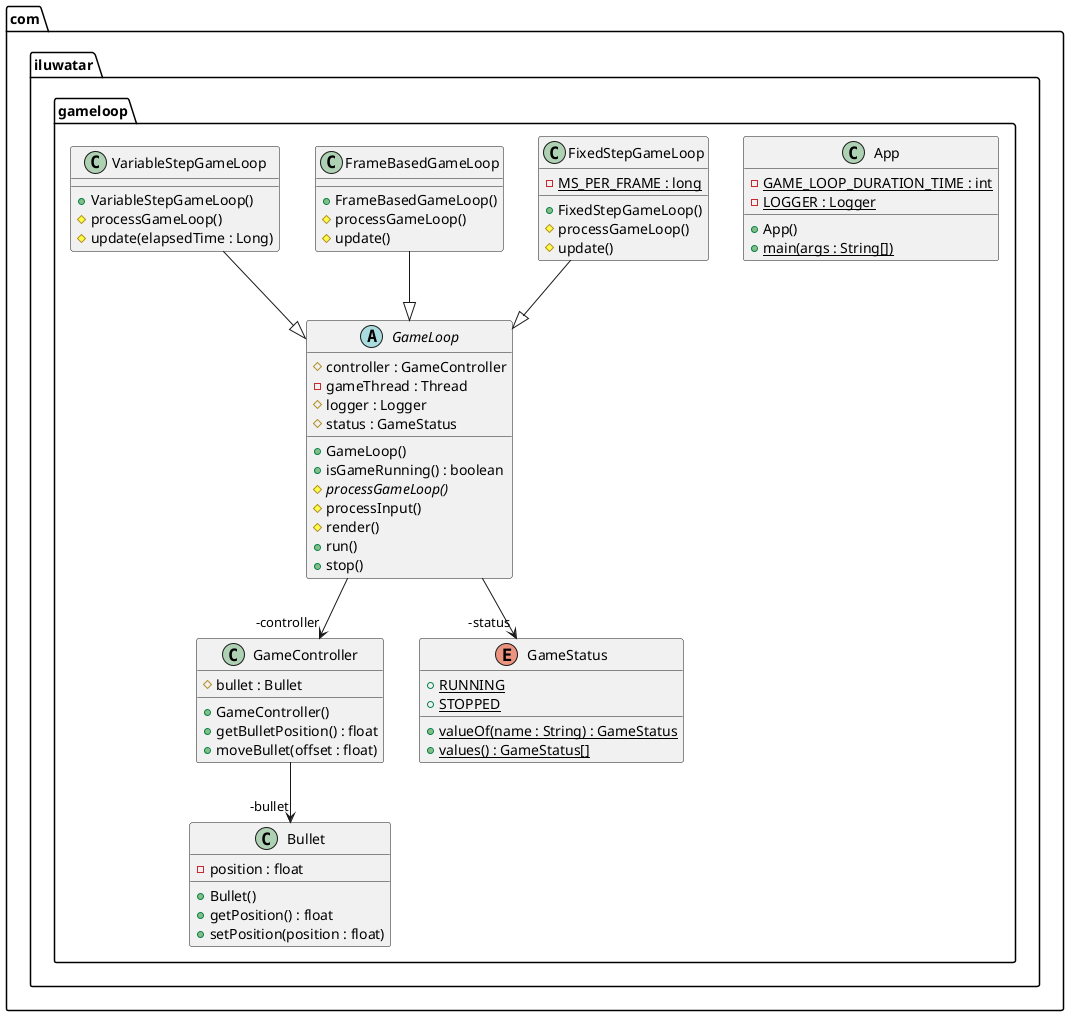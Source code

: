@startuml
package com.iluwatar.gameloop {
  class App {
    - GAME_LOOP_DURATION_TIME : int {static}
    - LOGGER : Logger {static}
    + App()
    + main(args : String[]) {static}
  }
  class Bullet {
    - position : float
    + Bullet()
    + getPosition() : float
    + setPosition(position : float)
  }
  class FixedStepGameLoop {
    - MS_PER_FRAME : long {static}
    + FixedStepGameLoop()
    # processGameLoop()
    # update()
  }
  class FrameBasedGameLoop {
    + FrameBasedGameLoop()
    # processGameLoop()
    # update()
  }
  class GameController {
    # bullet : Bullet
    + GameController()
    + getBulletPosition() : float
    + moveBullet(offset : float)
  }
  abstract class GameLoop {
    # controller : GameController
    - gameThread : Thread
    # logger : Logger
    # status : GameStatus
    + GameLoop()
    + isGameRunning() : boolean
    # processGameLoop() {abstract}
    # processInput()
    # render()
    + run()
    + stop()
  }
  enum GameStatus {
    + RUNNING {static}
    + STOPPED {static}
    + valueOf(name : String) : GameStatus {static}
    + values() : GameStatus[] {static}
  }
  class VariableStepGameLoop {
    + VariableStepGameLoop()
    # processGameLoop()
    # update(elapsedTime : Long)
  }
}
GameLoop -->  "-status" GameStatus
GameController -->  "-bullet" Bullet
GameLoop -->  "-controller" GameController
FixedStepGameLoop --|> GameLoop 
FrameBasedGameLoop --|> GameLoop 
VariableStepGameLoop --|> GameLoop 
@enduml